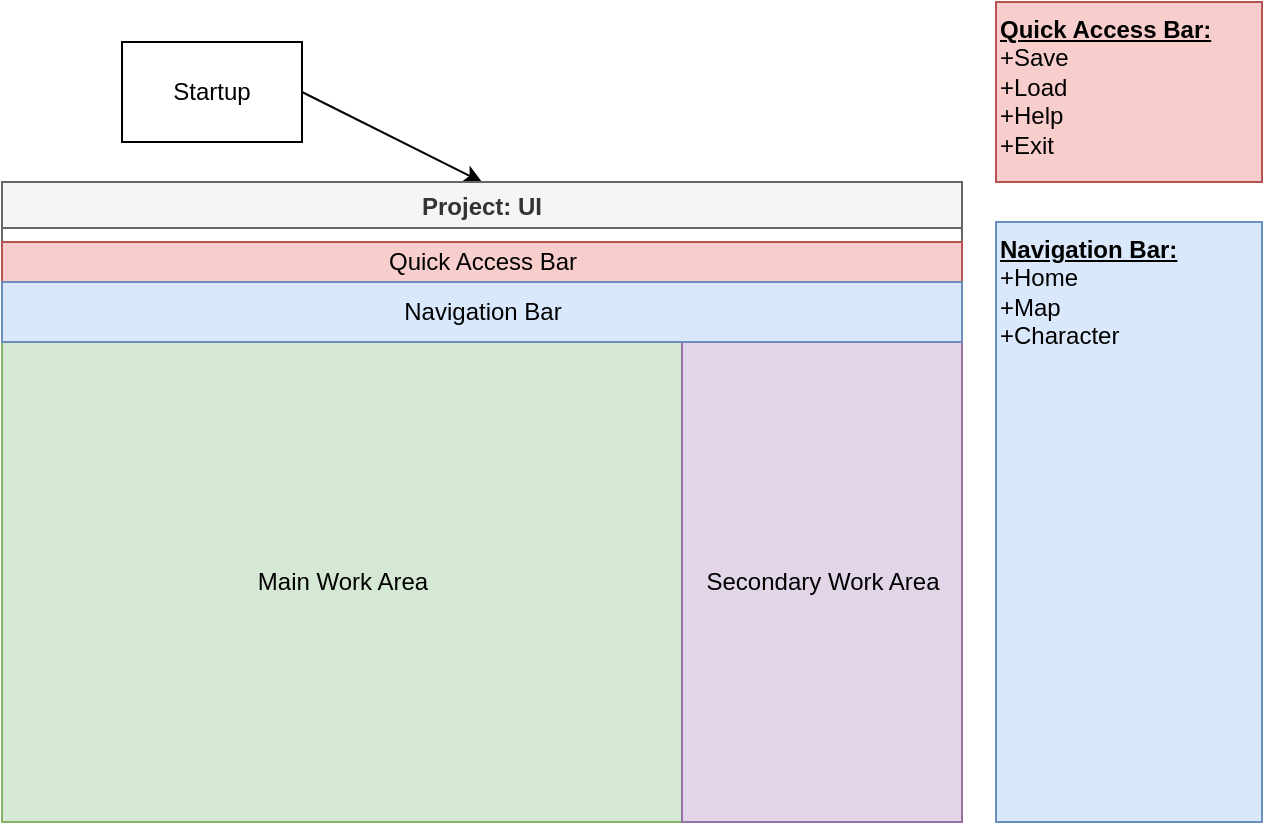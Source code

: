 <mxfile version="13.0.3" type="device"><diagram id="QPcxU_XPjaF9qMsdjSre" name="Page-1"><mxGraphModel dx="1221" dy="714" grid="1" gridSize="10" guides="1" tooltips="1" connect="1" arrows="1" fold="1" page="1" pageScale="1" pageWidth="827" pageHeight="1169" math="0" shadow="0"><root><mxCell id="0"/><mxCell id="1" parent="0"/><mxCell id="IDvnjWQ3UYBCe1HDOIH2-2" value="Startup" style="rounded=0;whiteSpace=wrap;html=1;" vertex="1" parent="1"><mxGeometry x="170" y="40" width="90" height="50" as="geometry"/></mxCell><mxCell id="IDvnjWQ3UYBCe1HDOIH2-3" value="" style="endArrow=classic;html=1;exitX=1;exitY=0.5;exitDx=0;exitDy=0;entryX=0.5;entryY=0;entryDx=0;entryDy=0;" edge="1" parent="1" source="IDvnjWQ3UYBCe1HDOIH2-2" target="IDvnjWQ3UYBCe1HDOIH2-25"><mxGeometry width="50" height="50" relative="1" as="geometry"><mxPoint x="290" y="340" as="sourcePoint"/><mxPoint x="440" y="140" as="targetPoint"/></mxGeometry></mxCell><mxCell id="IDvnjWQ3UYBCe1HDOIH2-25" value="Project: UI" style="swimlane;align=center;fillColor=#f5f5f5;strokeColor=#666666;fontColor=#333333;" vertex="1" parent="1"><mxGeometry x="110" y="110" width="480" height="320" as="geometry"><mxRectangle x="180" y="110" width="90" height="23" as="alternateBounds"/></mxGeometry></mxCell><mxCell id="IDvnjWQ3UYBCe1HDOIH2-13" value="Quick Access Bar" style="html=1;fillColor=#f8cecc;strokeColor=#b85450;" vertex="1" parent="IDvnjWQ3UYBCe1HDOIH2-25"><mxGeometry y="30" width="480" height="20" as="geometry"/></mxCell><mxCell id="IDvnjWQ3UYBCe1HDOIH2-15" value="Main Work Area" style="html=1;fillColor=#d5e8d4;strokeColor=#82b366;" vertex="1" parent="IDvnjWQ3UYBCe1HDOIH2-25"><mxGeometry y="80" width="340" height="240" as="geometry"/></mxCell><mxCell id="IDvnjWQ3UYBCe1HDOIH2-16" value="Secondary Work Area" style="html=1;fillColor=#e1d5e7;strokeColor=#9673a6;" vertex="1" parent="IDvnjWQ3UYBCe1HDOIH2-25"><mxGeometry x="340" y="80" width="140" height="240" as="geometry"/></mxCell><mxCell id="IDvnjWQ3UYBCe1HDOIH2-17" value="Navigation Bar" style="html=1;fillColor=#dae8fc;strokeColor=#6c8ebf;" vertex="1" parent="IDvnjWQ3UYBCe1HDOIH2-25"><mxGeometry y="50" width="480" height="30" as="geometry"/></mxCell><mxCell id="IDvnjWQ3UYBCe1HDOIH2-30" value="&lt;u&gt;&lt;b&gt;Quick Access Bar:&lt;/b&gt;&lt;/u&gt;&lt;br&gt;+Save&lt;br&gt;+Load&lt;br&gt;+Help&lt;br&gt;+Exit" style="rounded=0;whiteSpace=wrap;html=1;align=left;fillColor=#f8cecc;strokeColor=#b85450;verticalAlign=top;" vertex="1" parent="1"><mxGeometry x="607" y="20" width="133" height="90" as="geometry"/></mxCell><mxCell id="IDvnjWQ3UYBCe1HDOIH2-31" value="&lt;b&gt;&lt;u&gt;Navigation Bar:&lt;/u&gt;&lt;/b&gt;&lt;br&gt;+Home&lt;br&gt;+Map&lt;br&gt;+Character" style="rounded=0;whiteSpace=wrap;html=1;align=left;fillColor=#dae8fc;strokeColor=#6c8ebf;verticalAlign=top;" vertex="1" parent="1"><mxGeometry x="607" y="130" width="133" height="300" as="geometry"/></mxCell></root></mxGraphModel></diagram></mxfile>